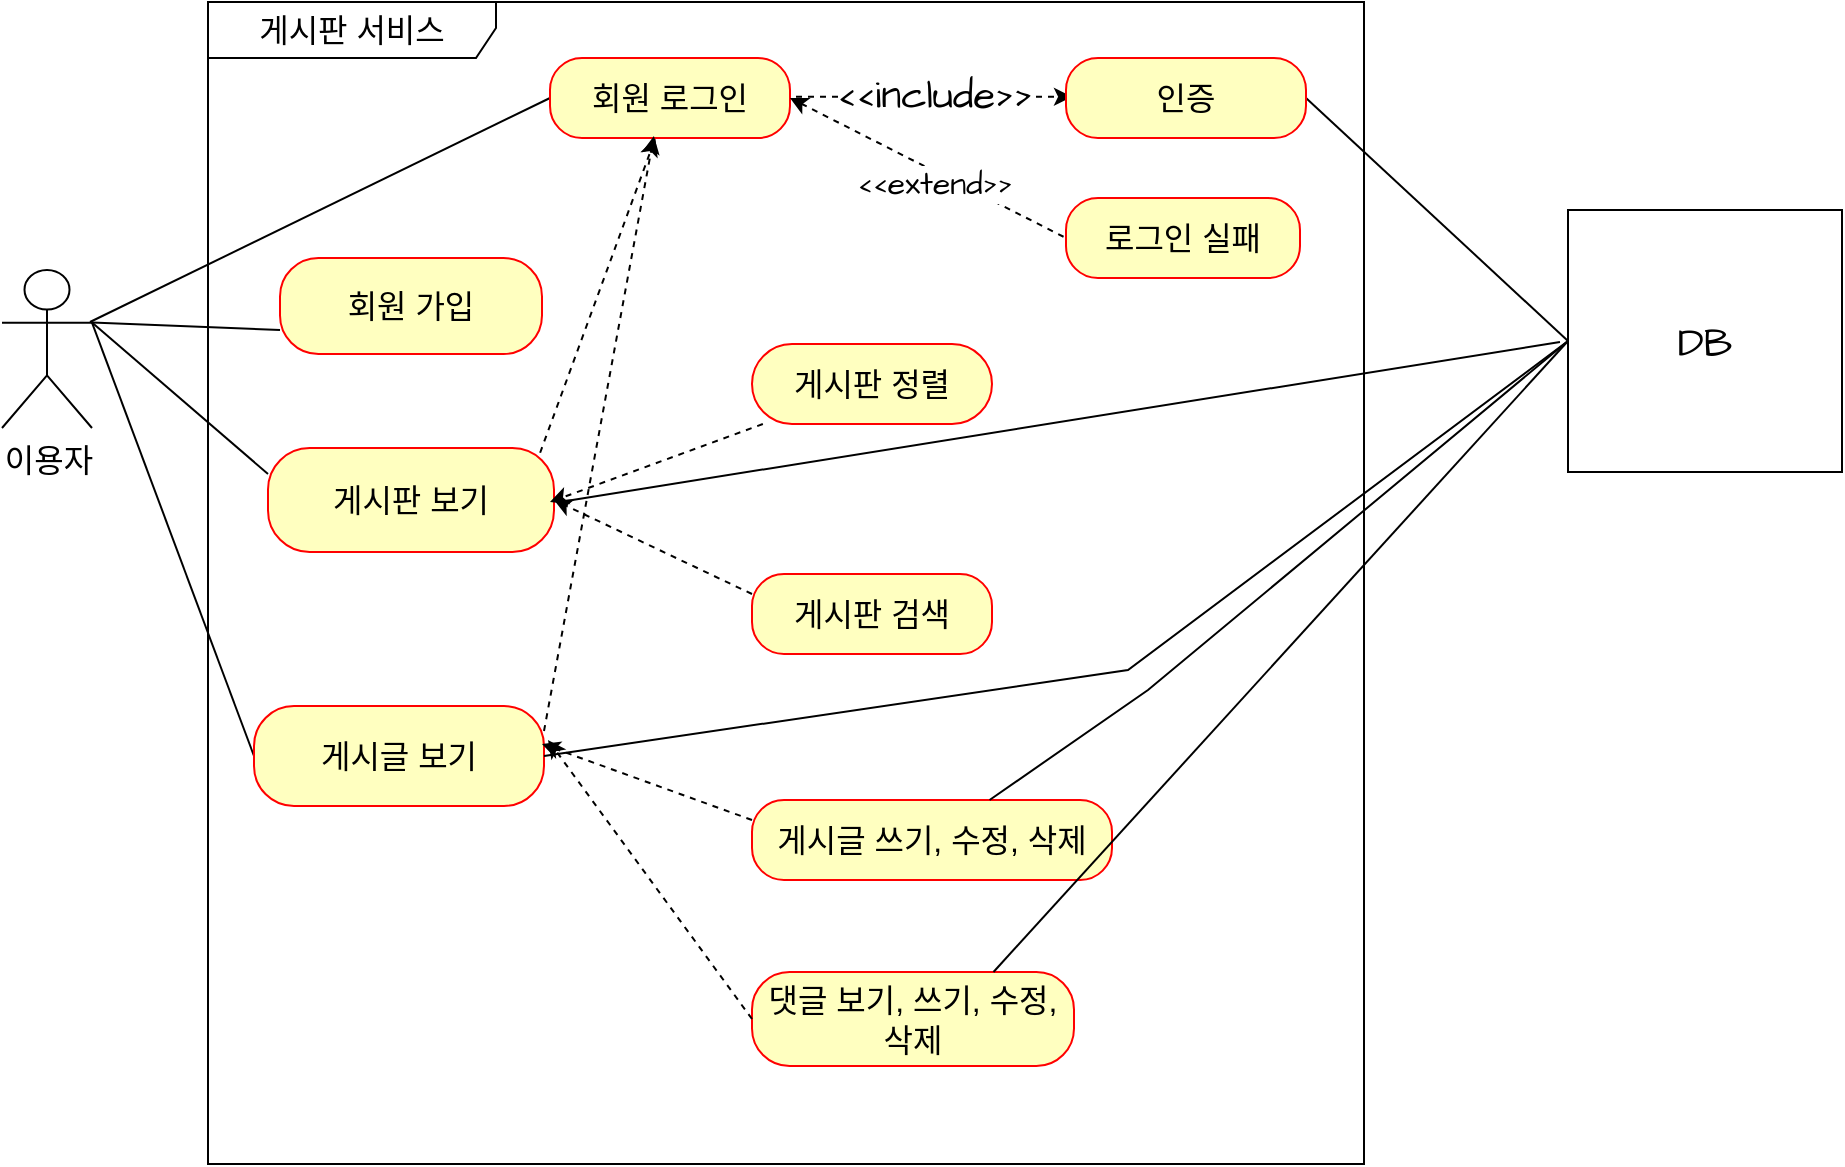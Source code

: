 <mxfile version="21.1.5" type="github">
  <diagram name="페이지-1" id="dfL3iifFtfKot43Jdbrb">
    <mxGraphModel dx="2688" dy="2153" grid="0" gridSize="10" guides="1" tooltips="1" connect="1" arrows="1" fold="1" page="0" pageScale="1" pageWidth="827" pageHeight="1169" math="0" shadow="0">
      <root>
        <mxCell id="0" />
        <mxCell id="1" parent="0" />
        <mxCell id="uP9ncjPJOE4GII4HNcqP-1" value="이용자" style="shape=umlActor;verticalLabelPosition=bottom;verticalAlign=top;html=1;fontSize=16;" vertex="1" parent="1">
          <mxGeometry x="34" y="-292" width="45" height="79" as="geometry" />
        </mxCell>
        <mxCell id="uP9ncjPJOE4GII4HNcqP-14" value="게시판 서비스" style="shape=umlFrame;whiteSpace=wrap;html=1;pointerEvents=0;fontSize=16;width=144;height=28;" vertex="1" parent="1">
          <mxGeometry x="137" y="-426" width="578" height="581" as="geometry" />
        </mxCell>
        <mxCell id="uP9ncjPJOE4GII4HNcqP-32" value="" style="edgeStyle=none;rounded=0;orthogonalLoop=1;jettySize=auto;html=1;fontSize=12;startSize=8;endSize=8;exitX=0;exitY=0.75;exitDx=0;exitDy=0;entryX=1;entryY=0.333;entryDx=0;entryDy=0;entryPerimeter=0;endArrow=none;endFill=0;" edge="1" parent="1" source="uP9ncjPJOE4GII4HNcqP-19" target="uP9ncjPJOE4GII4HNcqP-1">
          <mxGeometry relative="1" as="geometry">
            <mxPoint x="82" y="-252" as="targetPoint" />
          </mxGeometry>
        </mxCell>
        <mxCell id="uP9ncjPJOE4GII4HNcqP-19" value="회원 가입" style="rounded=1;whiteSpace=wrap;html=1;arcSize=40;fontColor=#000000;fillColor=#ffffc0;strokeColor=#ff0000;fontSize=16;" vertex="1" parent="1">
          <mxGeometry x="173" y="-298" width="131" height="48" as="geometry" />
        </mxCell>
        <mxCell id="uP9ncjPJOE4GII4HNcqP-49" value="" style="rounded=0;hachureGap=4;orthogonalLoop=1;jettySize=auto;html=1;fontFamily=Architects Daughter;fontSource=https%3A%2F%2Ffonts.googleapis.com%2Fcss%3Ffamily%3DArchitects%2BDaughter;fontSize=16;dashed=1;" edge="1" parent="1" target="uP9ncjPJOE4GII4HNcqP-23">
          <mxGeometry relative="1" as="geometry">
            <mxPoint x="301" y="-195" as="sourcePoint" />
          </mxGeometry>
        </mxCell>
        <mxCell id="uP9ncjPJOE4GII4HNcqP-50" value="" style="rounded=0;hachureGap=4;orthogonalLoop=1;jettySize=auto;html=1;fontFamily=Architects Daughter;fontSource=https%3A%2F%2Ffonts.googleapis.com%2Fcss%3Ffamily%3DArchitects%2BDaughter;fontSize=16;endArrow=none;endFill=0;entryX=1;entryY=0.333;entryDx=0;entryDy=0;entryPerimeter=0;exitX=0;exitY=0.25;exitDx=0;exitDy=0;" edge="1" parent="1" source="uP9ncjPJOE4GII4HNcqP-21" target="uP9ncjPJOE4GII4HNcqP-1">
          <mxGeometry relative="1" as="geometry" />
        </mxCell>
        <mxCell id="uP9ncjPJOE4GII4HNcqP-21" value="게시판 보기" style="rounded=1;whiteSpace=wrap;html=1;arcSize=40;fontColor=#000000;fillColor=#ffffc0;strokeColor=#ff0000;fontSize=16;" vertex="1" parent="1">
          <mxGeometry x="167" y="-203" width="143" height="52" as="geometry" />
        </mxCell>
        <mxCell id="uP9ncjPJOE4GII4HNcqP-37" style="hachureGap=4;orthogonalLoop=1;jettySize=auto;html=1;exitX=0;exitY=0.5;exitDx=0;exitDy=0;fontFamily=Architects Daughter;fontSource=https%3A%2F%2Ffonts.googleapis.com%2Fcss%3Ffamily%3DArchitects%2BDaughter;fontSize=16;strokeColor=default;endArrow=none;endFill=0;entryX=1;entryY=0.333;entryDx=0;entryDy=0;entryPerimeter=0;" edge="1" parent="1" source="uP9ncjPJOE4GII4HNcqP-22" target="uP9ncjPJOE4GII4HNcqP-1">
          <mxGeometry relative="1" as="geometry" />
        </mxCell>
        <mxCell id="uP9ncjPJOE4GII4HNcqP-22" value="게시글 보기" style="rounded=1;whiteSpace=wrap;html=1;arcSize=40;fontColor=#000000;fillColor=#ffffc0;strokeColor=#ff0000;fontSize=16;" vertex="1" parent="1">
          <mxGeometry x="160" y="-74" width="145" height="50" as="geometry" />
        </mxCell>
        <mxCell id="uP9ncjPJOE4GII4HNcqP-35" style="hachureGap=4;orthogonalLoop=1;jettySize=auto;html=1;exitX=0;exitY=0.5;exitDx=0;exitDy=0;fontFamily=Architects Daughter;fontSource=https%3A%2F%2Ffonts.googleapis.com%2Fcss%3Ffamily%3DArchitects%2BDaughter;fontSize=16;endArrow=none;endFill=0;rounded=0;" edge="1" parent="1" source="uP9ncjPJOE4GII4HNcqP-23">
          <mxGeometry relative="1" as="geometry">
            <mxPoint x="78" y="-266" as="targetPoint" />
          </mxGeometry>
        </mxCell>
        <mxCell id="uP9ncjPJOE4GII4HNcqP-40" style="rounded=0;hachureGap=4;orthogonalLoop=1;jettySize=auto;html=1;exitX=1;exitY=0.5;exitDx=0;exitDy=0;fontFamily=Architects Daughter;fontSource=https%3A%2F%2Ffonts.googleapis.com%2Fcss%3Ffamily%3DArchitects%2BDaughter;fontSize=16;endArrow=classic;endFill=1;dashed=1;entryX=0;entryY=0.5;entryDx=0;entryDy=0;startArrow=none;startFill=0;" edge="1" parent="1">
          <mxGeometry relative="1" as="geometry">
            <mxPoint x="431.0" y="-378.62" as="sourcePoint" />
            <mxPoint x="569" y="-378.62" as="targetPoint" />
          </mxGeometry>
        </mxCell>
        <mxCell id="uP9ncjPJOE4GII4HNcqP-44" value="&amp;lt;&amp;lt;include&amp;gt;&amp;gt;" style="edgeLabel;html=1;align=center;verticalAlign=middle;resizable=0;points=[];fontSize=20;fontFamily=Architects Daughter;" vertex="1" connectable="0" parent="uP9ncjPJOE4GII4HNcqP-40">
          <mxGeometry x="0.445" y="-1" relative="1" as="geometry">
            <mxPoint x="-31" y="-3" as="offset" />
          </mxGeometry>
        </mxCell>
        <mxCell id="uP9ncjPJOE4GII4HNcqP-23" value="회원 로그인" style="rounded=1;whiteSpace=wrap;html=1;arcSize=40;fontColor=#000000;fillColor=#ffffc0;strokeColor=#ff0000;fontSize=16;" vertex="1" parent="1">
          <mxGeometry x="308" y="-398" width="120" height="40" as="geometry" />
        </mxCell>
        <mxCell id="uP9ncjPJOE4GII4HNcqP-68" style="rounded=0;hachureGap=4;orthogonalLoop=1;jettySize=auto;html=1;exitX=1;exitY=0.5;exitDx=0;exitDy=0;fontFamily=Architects Daughter;fontSource=https%3A%2F%2Ffonts.googleapis.com%2Fcss%3Ffamily%3DArchitects%2BDaughter;fontSize=16;endArrow=none;endFill=0;entryX=0;entryY=0.5;entryDx=0;entryDy=0;" edge="1" parent="1" source="uP9ncjPJOE4GII4HNcqP-24" target="uP9ncjPJOE4GII4HNcqP-64">
          <mxGeometry relative="1" as="geometry">
            <mxPoint x="813" y="-256" as="targetPoint" />
          </mxGeometry>
        </mxCell>
        <mxCell id="uP9ncjPJOE4GII4HNcqP-24" value="인증" style="rounded=1;whiteSpace=wrap;html=1;arcSize=40;fontColor=#000000;fillColor=#ffffc0;strokeColor=#ff0000;fontSize=16;" vertex="1" parent="1">
          <mxGeometry x="566" y="-398" width="120" height="40" as="geometry" />
        </mxCell>
        <mxCell id="uP9ncjPJOE4GII4HNcqP-25" value="로그인 실패" style="rounded=1;whiteSpace=wrap;html=1;arcSize=40;fontColor=#000000;fillColor=#ffffc0;strokeColor=#ff0000;fontSize=16;" vertex="1" parent="1">
          <mxGeometry x="566" y="-328" width="117" height="40" as="geometry" />
        </mxCell>
        <mxCell id="uP9ncjPJOE4GII4HNcqP-53" value="" style="rounded=0;hachureGap=4;orthogonalLoop=1;jettySize=auto;html=1;fontFamily=Architects Daughter;fontSource=https%3A%2F%2Ffonts.googleapis.com%2Fcss%3Ffamily%3DArchitects%2BDaughter;fontSize=16;dashed=1;" edge="1" parent="1" source="uP9ncjPJOE4GII4HNcqP-28">
          <mxGeometry relative="1" as="geometry">
            <mxPoint x="308" y="-176" as="targetPoint" />
          </mxGeometry>
        </mxCell>
        <mxCell id="uP9ncjPJOE4GII4HNcqP-28" value="게시판 정렬" style="rounded=1;whiteSpace=wrap;html=1;arcSize=50;fontColor=#000000;fillColor=#ffffc0;strokeColor=#ff0000;fontSize=16;" vertex="1" parent="1">
          <mxGeometry x="409" y="-255" width="120" height="40" as="geometry" />
        </mxCell>
        <mxCell id="uP9ncjPJOE4GII4HNcqP-29" value="게시판 검색" style="rounded=1;whiteSpace=wrap;html=1;arcSize=40;fontColor=#000000;fillColor=#ffffc0;strokeColor=#ff0000;fontSize=16;" vertex="1" parent="1">
          <mxGeometry x="409" y="-140" width="120" height="40" as="geometry" />
        </mxCell>
        <mxCell id="uP9ncjPJOE4GII4HNcqP-30" value="게시글 쓰기, 수정, 삭제" style="rounded=1;whiteSpace=wrap;html=1;arcSize=40;fontColor=#000000;fillColor=#ffffc0;strokeColor=#ff0000;fontSize=16;" vertex="1" parent="1">
          <mxGeometry x="409" y="-27" width="180" height="40" as="geometry" />
        </mxCell>
        <mxCell id="uP9ncjPJOE4GII4HNcqP-31" value="댓글 보기, 쓰기, 수정, 삭제" style="rounded=1;whiteSpace=wrap;html=1;arcSize=40;fontColor=#000000;fillColor=#ffffc0;strokeColor=#ff0000;fontSize=16;" vertex="1" parent="1">
          <mxGeometry x="409" y="59" width="161" height="47" as="geometry" />
        </mxCell>
        <mxCell id="uP9ncjPJOE4GII4HNcqP-43" value="&amp;lt;&amp;lt;extend&amp;gt;&amp;gt;" style="rounded=0;hachureGap=4;orthogonalLoop=1;jettySize=auto;html=1;exitX=1;exitY=0.5;exitDx=0;exitDy=0;entryX=0;entryY=0.5;entryDx=0;entryDy=0;fontFamily=Architects Daughter;fontSource=https%3A%2F%2Ffonts.googleapis.com%2Fcss%3Ffamily%3DArchitects%2BDaughter;fontSize=16;endArrow=none;endFill=0;dashed=1;startArrow=classic;startFill=1;" edge="1" parent="1" source="uP9ncjPJOE4GII4HNcqP-23" target="uP9ncjPJOE4GII4HNcqP-25">
          <mxGeometry x="0.081" y="-6" relative="1" as="geometry">
            <mxPoint x="438" y="-368" as="sourcePoint" />
            <mxPoint x="528" y="-368" as="targetPoint" />
            <mxPoint as="offset" />
          </mxGeometry>
        </mxCell>
        <mxCell id="uP9ncjPJOE4GII4HNcqP-52" value="" style="rounded=0;hachureGap=4;orthogonalLoop=1;jettySize=auto;html=1;fontFamily=Architects Daughter;fontSource=https%3A%2F%2Ffonts.googleapis.com%2Fcss%3Ffamily%3DArchitects%2BDaughter;fontSize=16;dashed=1;exitX=1;exitY=0.25;exitDx=0;exitDy=0;entryX=0.433;entryY=0.975;entryDx=0;entryDy=0;entryPerimeter=0;" edge="1" parent="1" source="uP9ncjPJOE4GII4HNcqP-22" target="uP9ncjPJOE4GII4HNcqP-23">
          <mxGeometry relative="1" as="geometry">
            <mxPoint x="311" y="-185" as="sourcePoint" />
            <mxPoint x="360" y="-352" as="targetPoint" />
          </mxGeometry>
        </mxCell>
        <mxCell id="uP9ncjPJOE4GII4HNcqP-54" value="" style="rounded=0;hachureGap=4;orthogonalLoop=1;jettySize=auto;html=1;fontFamily=Architects Daughter;fontSource=https%3A%2F%2Ffonts.googleapis.com%2Fcss%3Ffamily%3DArchitects%2BDaughter;fontSize=16;exitX=0;exitY=0.25;exitDx=0;exitDy=0;entryX=1;entryY=0.5;entryDx=0;entryDy=0;dashed=1;" edge="1" parent="1" source="uP9ncjPJOE4GII4HNcqP-29" target="uP9ncjPJOE4GII4HNcqP-21">
          <mxGeometry relative="1" as="geometry">
            <mxPoint x="419" y="-196" as="sourcePoint" />
            <mxPoint x="305" y="-185" as="targetPoint" />
          </mxGeometry>
        </mxCell>
        <mxCell id="uP9ncjPJOE4GII4HNcqP-56" value="" style="rounded=0;hachureGap=4;orthogonalLoop=1;jettySize=auto;html=1;fontFamily=Architects Daughter;fontSource=https%3A%2F%2Ffonts.googleapis.com%2Fcss%3Ffamily%3DArchitects%2BDaughter;fontSize=16;exitX=0;exitY=0.25;exitDx=0;exitDy=0;dashed=1;" edge="1" parent="1" source="uP9ncjPJOE4GII4HNcqP-30">
          <mxGeometry relative="1" as="geometry">
            <mxPoint x="394" y="-121" as="sourcePoint" />
            <mxPoint x="304" y="-55" as="targetPoint" />
          </mxGeometry>
        </mxCell>
        <mxCell id="uP9ncjPJOE4GII4HNcqP-57" value="" style="rounded=0;hachureGap=4;orthogonalLoop=1;jettySize=auto;html=1;fontFamily=Architects Daughter;fontSource=https%3A%2F%2Ffonts.googleapis.com%2Fcss%3Ffamily%3DArchitects%2BDaughter;fontSize=16;exitX=0;exitY=0.5;exitDx=0;exitDy=0;dashed=1;" edge="1" parent="1" source="uP9ncjPJOE4GII4HNcqP-31">
          <mxGeometry relative="1" as="geometry">
            <mxPoint x="316" y="-1" as="sourcePoint" />
            <mxPoint x="307" y="-57" as="targetPoint" />
          </mxGeometry>
        </mxCell>
        <mxCell id="uP9ncjPJOE4GII4HNcqP-64" value="DB" style="html=1;dropTarget=0;whiteSpace=wrap;hachureGap=4;fontFamily=Architects Daughter;fontSource=https%3A%2F%2Ffonts.googleapis.com%2Fcss%3Ffamily%3DArchitects%2BDaughter;fontSize=20;strokeColor=default;" vertex="1" parent="1">
          <mxGeometry x="817" y="-322" width="137" height="131" as="geometry" />
        </mxCell>
        <mxCell id="uP9ncjPJOE4GII4HNcqP-69" style="rounded=0;hachureGap=4;orthogonalLoop=1;jettySize=auto;html=1;fontFamily=Architects Daughter;fontSource=https%3A%2F%2Ffonts.googleapis.com%2Fcss%3Ffamily%3DArchitects%2BDaughter;fontSize=16;endArrow=none;endFill=0;" edge="1" parent="1">
          <mxGeometry relative="1" as="geometry">
            <mxPoint x="313" y="-176" as="sourcePoint" />
            <mxPoint x="813" y="-256" as="targetPoint" />
          </mxGeometry>
        </mxCell>
        <mxCell id="uP9ncjPJOE4GII4HNcqP-70" style="rounded=0;hachureGap=4;orthogonalLoop=1;jettySize=auto;html=1;fontFamily=Architects Daughter;fontSource=https%3A%2F%2Ffonts.googleapis.com%2Fcss%3Ffamily%3DArchitects%2BDaughter;fontSize=16;endArrow=none;endFill=0;startArrow=none;startFill=0;exitX=1;exitY=0.5;exitDx=0;exitDy=0;entryX=0;entryY=0.5;entryDx=0;entryDy=0;" edge="1" parent="1" source="uP9ncjPJOE4GII4HNcqP-22" target="uP9ncjPJOE4GII4HNcqP-64">
          <mxGeometry relative="1" as="geometry">
            <mxPoint x="325" y="-64" as="sourcePoint" />
            <mxPoint x="771" y="-187" as="targetPoint" />
            <Array as="points">
              <mxPoint x="597" y="-92" />
            </Array>
          </mxGeometry>
        </mxCell>
        <mxCell id="uP9ncjPJOE4GII4HNcqP-71" style="rounded=0;hachureGap=4;orthogonalLoop=1;jettySize=auto;html=1;fontFamily=Architects Daughter;fontSource=https%3A%2F%2Ffonts.googleapis.com%2Fcss%3Ffamily%3DArchitects%2BDaughter;fontSize=16;endArrow=none;endFill=0;startArrow=none;startFill=0;entryX=0;entryY=0.5;entryDx=0;entryDy=0;" edge="1" parent="1" source="uP9ncjPJOE4GII4HNcqP-30" target="uP9ncjPJOE4GII4HNcqP-64">
          <mxGeometry relative="1" as="geometry">
            <mxPoint x="315" y="-39" as="sourcePoint" />
            <mxPoint x="769" y="-182" as="targetPoint" />
            <Array as="points">
              <mxPoint x="607" y="-82" />
            </Array>
          </mxGeometry>
        </mxCell>
        <mxCell id="uP9ncjPJOE4GII4HNcqP-72" style="rounded=0;hachureGap=4;orthogonalLoop=1;jettySize=auto;html=1;fontFamily=Architects Daughter;fontSource=https%3A%2F%2Ffonts.googleapis.com%2Fcss%3Ffamily%3DArchitects%2BDaughter;fontSize=16;endArrow=none;endFill=0;startArrow=none;startFill=0;exitX=0.75;exitY=0;exitDx=0;exitDy=0;entryX=0;entryY=0.5;entryDx=0;entryDy=0;" edge="1" parent="1" source="uP9ncjPJOE4GII4HNcqP-31" target="uP9ncjPJOE4GII4HNcqP-64">
          <mxGeometry relative="1" as="geometry">
            <mxPoint x="538" y="-17" as="sourcePoint" />
            <mxPoint x="779" y="-172" as="targetPoint" />
          </mxGeometry>
        </mxCell>
      </root>
    </mxGraphModel>
  </diagram>
</mxfile>
